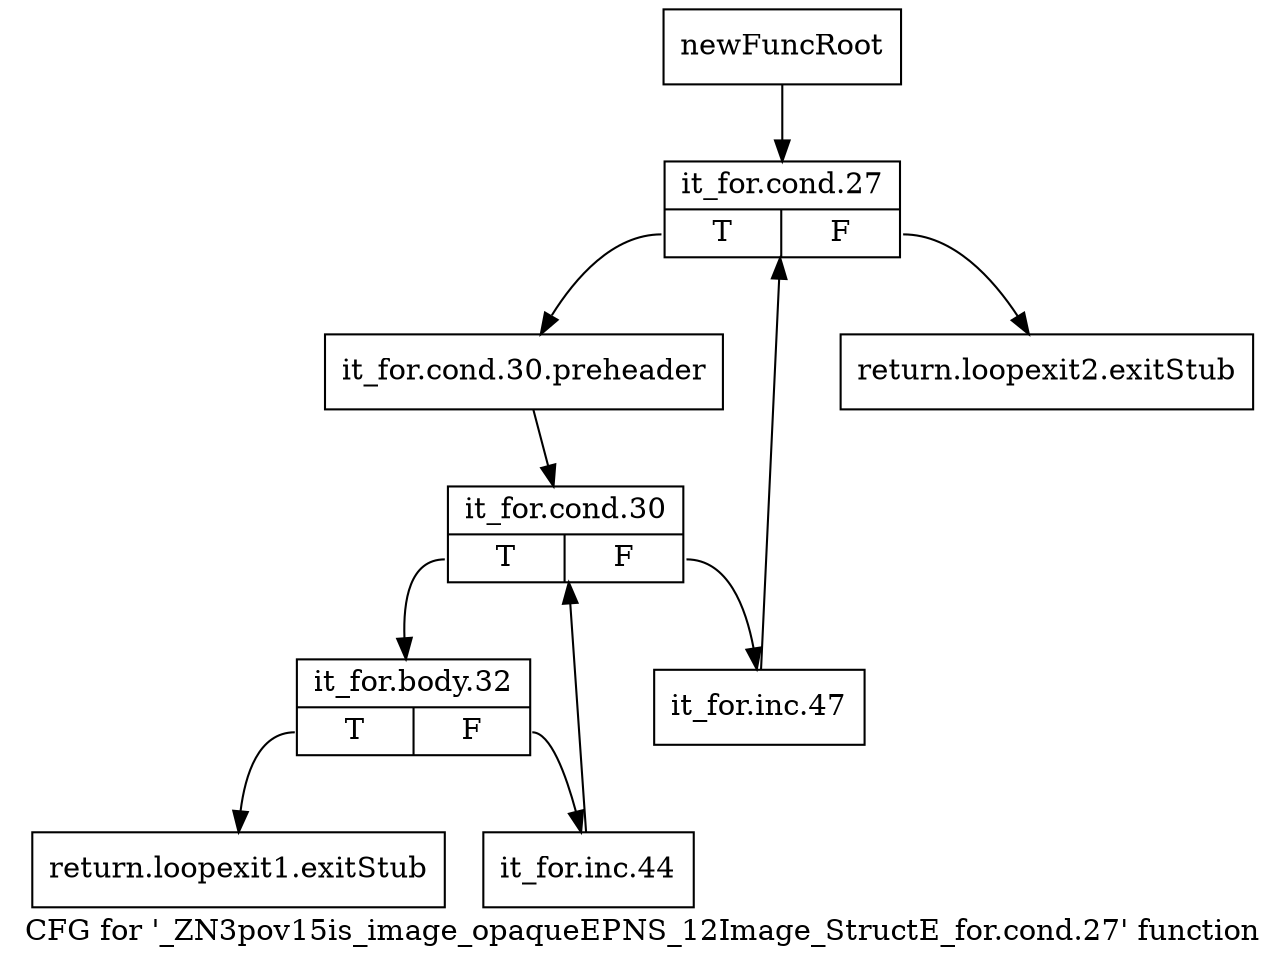 digraph "CFG for '_ZN3pov15is_image_opaqueEPNS_12Image_StructE_for.cond.27' function" {
	label="CFG for '_ZN3pov15is_image_opaqueEPNS_12Image_StructE_for.cond.27' function";

	Node0x1d13b20 [shape=record,label="{newFuncRoot}"];
	Node0x1d13b20 -> Node0x1d13c10;
	Node0x1d13b70 [shape=record,label="{return.loopexit2.exitStub}"];
	Node0x1d13bc0 [shape=record,label="{return.loopexit1.exitStub}"];
	Node0x1d13c10 [shape=record,label="{it_for.cond.27|{<s0>T|<s1>F}}"];
	Node0x1d13c10:s0 -> Node0x1d14110;
	Node0x1d13c10:s1 -> Node0x1d13b70;
	Node0x1d14110 [shape=record,label="{it_for.cond.30.preheader}"];
	Node0x1d14110 -> Node0x1d14160;
	Node0x1d14160 [shape=record,label="{it_for.cond.30|{<s0>T|<s1>F}}"];
	Node0x1d14160:s0 -> Node0x1d14200;
	Node0x1d14160:s1 -> Node0x1d141b0;
	Node0x1d141b0 [shape=record,label="{it_for.inc.47}"];
	Node0x1d141b0 -> Node0x1d13c10;
	Node0x1d14200 [shape=record,label="{it_for.body.32|{<s0>T|<s1>F}}"];
	Node0x1d14200:s0 -> Node0x1d13bc0;
	Node0x1d14200:s1 -> Node0x1d14250;
	Node0x1d14250 [shape=record,label="{it_for.inc.44}"];
	Node0x1d14250 -> Node0x1d14160;
}
